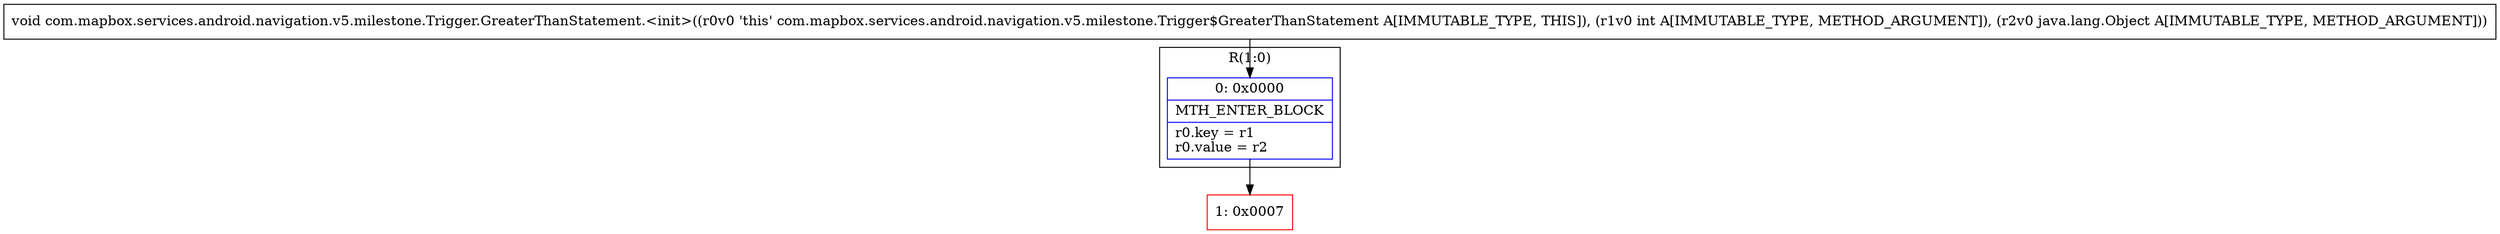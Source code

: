 digraph "CFG forcom.mapbox.services.android.navigation.v5.milestone.Trigger.GreaterThanStatement.\<init\>(ILjava\/lang\/Object;)V" {
subgraph cluster_Region_2063400986 {
label = "R(1:0)";
node [shape=record,color=blue];
Node_0 [shape=record,label="{0\:\ 0x0000|MTH_ENTER_BLOCK\l|r0.key = r1\lr0.value = r2\l}"];
}
Node_1 [shape=record,color=red,label="{1\:\ 0x0007}"];
MethodNode[shape=record,label="{void com.mapbox.services.android.navigation.v5.milestone.Trigger.GreaterThanStatement.\<init\>((r0v0 'this' com.mapbox.services.android.navigation.v5.milestone.Trigger$GreaterThanStatement A[IMMUTABLE_TYPE, THIS]), (r1v0 int A[IMMUTABLE_TYPE, METHOD_ARGUMENT]), (r2v0 java.lang.Object A[IMMUTABLE_TYPE, METHOD_ARGUMENT])) }"];
MethodNode -> Node_0;
Node_0 -> Node_1;
}

